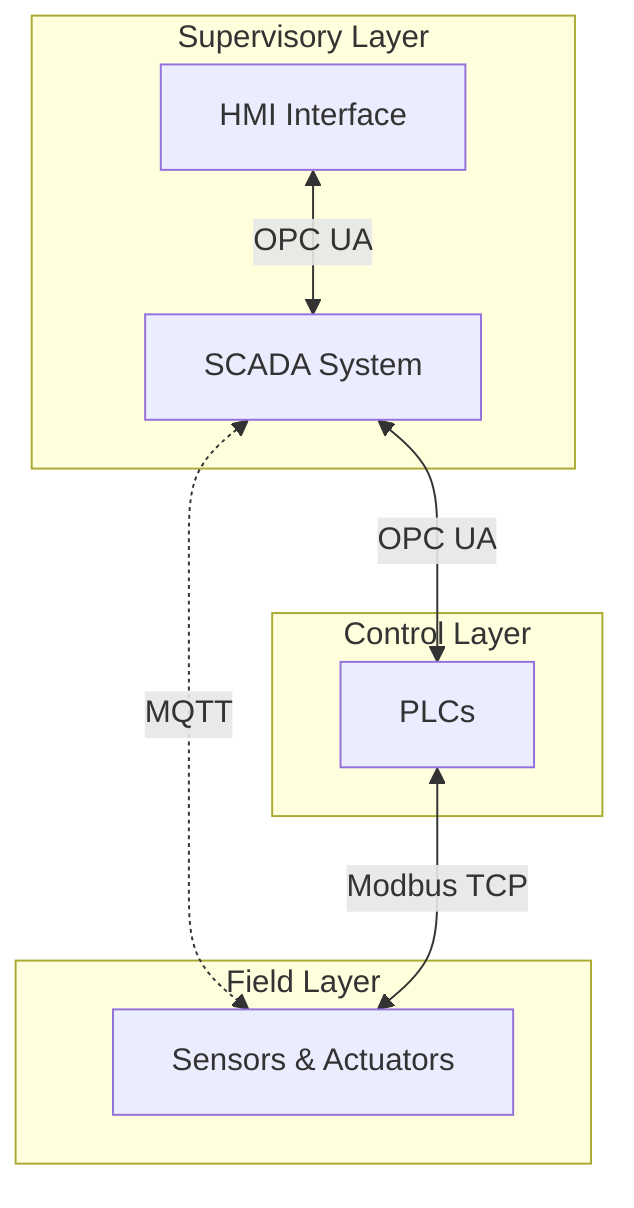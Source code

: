graph TB
    subgraph Supervisory["Supervisory Layer"]
        SCADA["SCADA System"]
        HMI["HMI Interface"]
    end

    subgraph Control["Control Layer"]
        PLCs["PLCs"]
    end

    subgraph Field["Field Layer"]
        Devices["Sensors & Actuators"]
    end

    %% Protocol Labels
    SCADA <--> |"OPC UA"| PLCs
    SCADA <-.-> |"MQTT"| Devices
    PLCs <--> |"Modbus TCP"| Devices
    HMI <--> |"OPC UA"| SCADA

    classDef protocol fill:#f9f,stroke:#333,stroke-width:2px
    class MQTT,OPC,Modbus protocol
